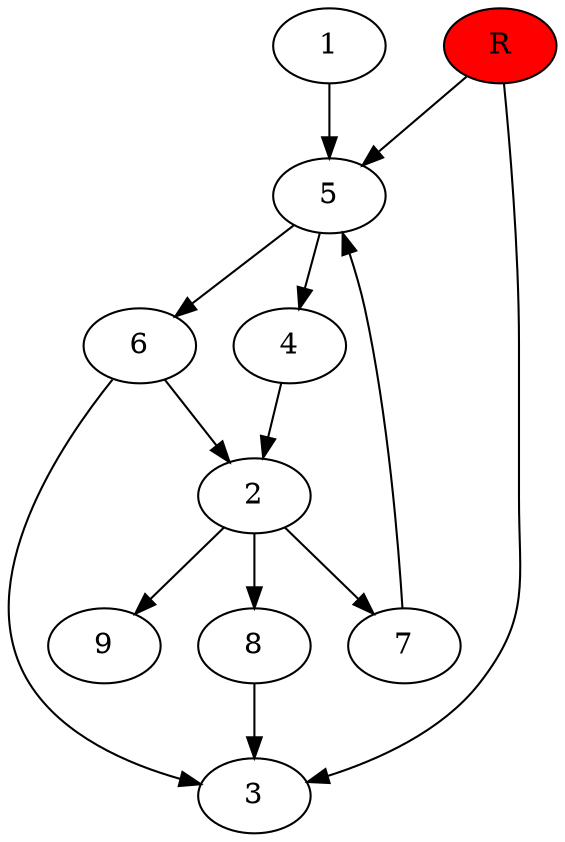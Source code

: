 digraph prb12513 {
	1
	2
	3
	4
	5
	6
	7
	8
	R [fillcolor="#ff0000" style=filled]
	1 -> 5
	2 -> 7
	2 -> 8
	2 -> 9
	4 -> 2
	5 -> 4
	5 -> 6
	6 -> 2
	6 -> 3
	7 -> 5
	8 -> 3
	R -> 3
	R -> 5
}
